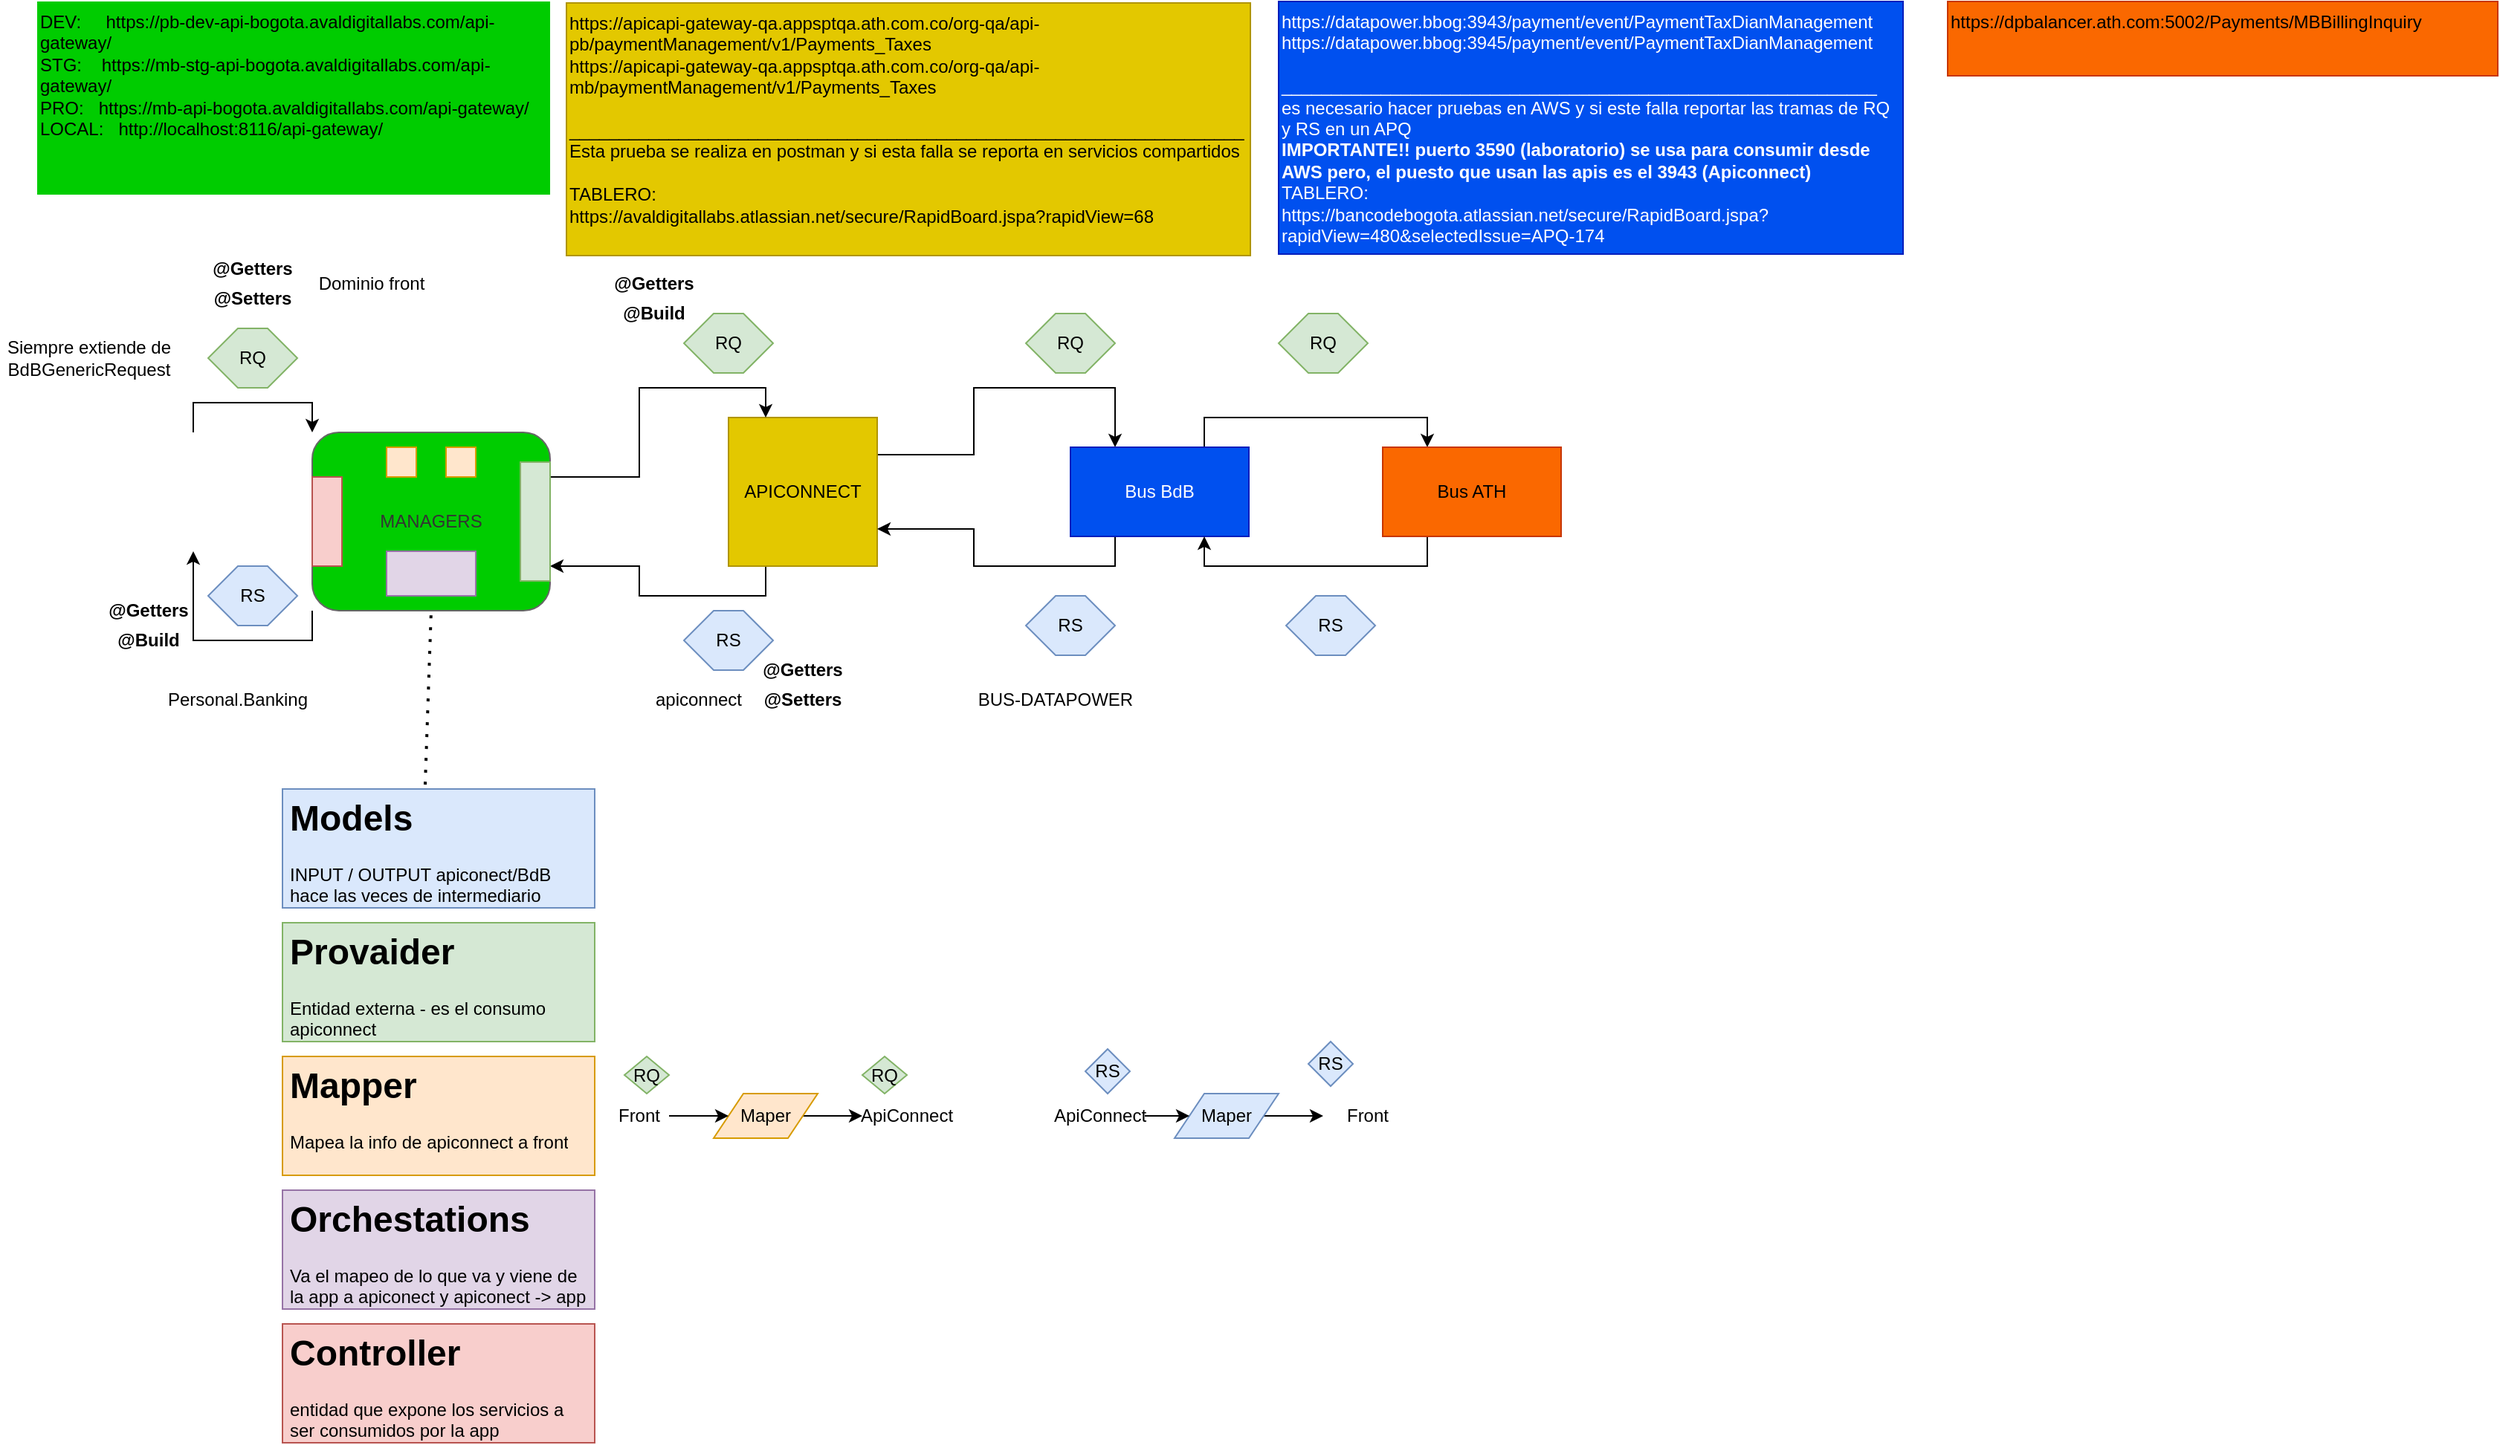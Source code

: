 <mxfile version="14.9.2" type="github">
  <diagram id="oQvwsjByA2I3NB_TEqKx" name="Page-1">
    <mxGraphModel dx="1554" dy="1635" grid="1" gridSize="10" guides="1" tooltips="1" connect="1" arrows="1" fold="1" page="1" pageScale="1" pageWidth="1100" pageHeight="850" math="0" shadow="0">
      <root>
        <mxCell id="0" />
        <mxCell id="1" parent="0" />
        <mxCell id="A8x3jaF49j4qQxxztvDG-6" style="edgeStyle=orthogonalEdgeStyle;rounded=0;orthogonalLoop=1;jettySize=auto;html=1;exitX=0.25;exitY=1;exitDx=0;exitDy=0;entryX=1;entryY=0.75;entryDx=0;entryDy=0;" parent="1" source="A8x3jaF49j4qQxxztvDG-1" target="A8x3jaF49j4qQxxztvDG-2" edge="1">
          <mxGeometry relative="1" as="geometry" />
        </mxCell>
        <mxCell id="A8x3jaF49j4qQxxztvDG-20" style="edgeStyle=orthogonalEdgeStyle;rounded=0;orthogonalLoop=1;jettySize=auto;html=1;exitX=1;exitY=0.25;exitDx=0;exitDy=0;entryX=0.25;entryY=0;entryDx=0;entryDy=0;" parent="1" source="A8x3jaF49j4qQxxztvDG-1" target="A8x3jaF49j4qQxxztvDG-19" edge="1">
          <mxGeometry relative="1" as="geometry" />
        </mxCell>
        <mxCell id="A8x3jaF49j4qQxxztvDG-1" value="&lt;div&gt;APICONNECT&lt;/div&gt;" style="whiteSpace=wrap;html=1;aspect=fixed;fillColor=#e3c800;strokeColor=#B09500;fontColor=#000000;" parent="1" vertex="1">
          <mxGeometry x="490" y="170" width="100" height="100" as="geometry" />
        </mxCell>
        <mxCell id="A8x3jaF49j4qQxxztvDG-5" style="edgeStyle=orthogonalEdgeStyle;rounded=0;orthogonalLoop=1;jettySize=auto;html=1;exitX=1;exitY=0.25;exitDx=0;exitDy=0;entryX=0.25;entryY=0;entryDx=0;entryDy=0;" parent="1" source="A8x3jaF49j4qQxxztvDG-2" target="A8x3jaF49j4qQxxztvDG-1" edge="1">
          <mxGeometry relative="1" as="geometry">
            <mxPoint x="480" y="195" as="targetPoint" />
          </mxGeometry>
        </mxCell>
        <mxCell id="A8x3jaF49j4qQxxztvDG-12" style="edgeStyle=orthogonalEdgeStyle;rounded=0;orthogonalLoop=1;jettySize=auto;html=1;exitX=0;exitY=1;exitDx=0;exitDy=0;entryX=1;entryY=1;entryDx=0;entryDy=0;" parent="1" source="A8x3jaF49j4qQxxztvDG-2" target="A8x3jaF49j4qQxxztvDG-3" edge="1">
          <mxGeometry relative="1" as="geometry" />
        </mxCell>
        <mxCell id="A8x3jaF49j4qQxxztvDG-2" value="MANAGERS" style="rounded=1;whiteSpace=wrap;html=1;strokeColor=#666666;fontColor=#333333;fillColor=#00CC00;" parent="1" vertex="1">
          <mxGeometry x="210" y="180" width="160" height="120" as="geometry" />
        </mxCell>
        <mxCell id="A8x3jaF49j4qQxxztvDG-11" style="edgeStyle=orthogonalEdgeStyle;rounded=0;orthogonalLoop=1;jettySize=auto;html=1;exitX=1;exitY=0;exitDx=0;exitDy=0;entryX=0;entryY=0;entryDx=0;entryDy=0;" parent="1" source="A8x3jaF49j4qQxxztvDG-3" target="A8x3jaF49j4qQxxztvDG-2" edge="1">
          <mxGeometry relative="1" as="geometry" />
        </mxCell>
        <mxCell id="A8x3jaF49j4qQxxztvDG-3" value="" style="shape=image;html=1;verticalAlign=top;verticalLabelPosition=bottom;labelBackgroundColor=#ffffff;imageAspect=0;aspect=fixed;image=https://cdn1.iconfinder.com/data/icons/seo-outline-colored-free/128/Smartphone_iphone_phone-128.png" parent="1" vertex="1">
          <mxGeometry x="50" y="180" width="80" height="80" as="geometry" />
        </mxCell>
        <mxCell id="A8x3jaF49j4qQxxztvDG-9" value="RQ" style="shape=hexagon;perimeter=hexagonPerimeter2;whiteSpace=wrap;html=1;fixedSize=1;fillColor=#d5e8d4;strokeColor=#82b366;" parent="1" vertex="1">
          <mxGeometry x="140" y="110" width="60" height="40" as="geometry" />
        </mxCell>
        <mxCell id="A8x3jaF49j4qQxxztvDG-13" value="RS" style="shape=hexagon;perimeter=hexagonPerimeter2;whiteSpace=wrap;html=1;fixedSize=1;fillColor=#dae8fc;strokeColor=#6c8ebf;" parent="1" vertex="1">
          <mxGeometry x="140" y="270" width="60" height="40" as="geometry" />
        </mxCell>
        <mxCell id="A8x3jaF49j4qQxxztvDG-14" value="Personal.Banking" style="text;html=1;strokeColor=none;fillColor=none;align=center;verticalAlign=middle;whiteSpace=wrap;rounded=0;" parent="1" vertex="1">
          <mxGeometry x="140" y="350" width="40" height="20" as="geometry" />
        </mxCell>
        <mxCell id="A8x3jaF49j4qQxxztvDG-16" value="RQ" style="shape=hexagon;perimeter=hexagonPerimeter2;whiteSpace=wrap;html=1;fixedSize=1;fillColor=#d5e8d4;strokeColor=#82b366;" parent="1" vertex="1">
          <mxGeometry x="460" y="100" width="60" height="40" as="geometry" />
        </mxCell>
        <mxCell id="A8x3jaF49j4qQxxztvDG-17" value="RS" style="shape=hexagon;perimeter=hexagonPerimeter2;whiteSpace=wrap;html=1;fixedSize=1;fillColor=#dae8fc;strokeColor=#6c8ebf;" parent="1" vertex="1">
          <mxGeometry x="460" y="300" width="60" height="40" as="geometry" />
        </mxCell>
        <mxCell id="A8x3jaF49j4qQxxztvDG-21" style="edgeStyle=orthogonalEdgeStyle;rounded=0;orthogonalLoop=1;jettySize=auto;html=1;exitX=0.25;exitY=1;exitDx=0;exitDy=0;entryX=1;entryY=0.75;entryDx=0;entryDy=0;" parent="1" source="A8x3jaF49j4qQxxztvDG-19" target="A8x3jaF49j4qQxxztvDG-1" edge="1">
          <mxGeometry relative="1" as="geometry" />
        </mxCell>
        <mxCell id="A8x3jaF49j4qQxxztvDG-74" style="edgeStyle=orthogonalEdgeStyle;rounded=0;orthogonalLoop=1;jettySize=auto;html=1;exitX=0.75;exitY=0;exitDx=0;exitDy=0;entryX=0.25;entryY=0;entryDx=0;entryDy=0;" parent="1" source="A8x3jaF49j4qQxxztvDG-19" target="A8x3jaF49j4qQxxztvDG-73" edge="1">
          <mxGeometry relative="1" as="geometry" />
        </mxCell>
        <mxCell id="A8x3jaF49j4qQxxztvDG-19" value="Bus BdB" style="rounded=0;whiteSpace=wrap;html=1;fillColor=#0050ef;strokeColor=#001DBC;fontColor=#ffffff;" parent="1" vertex="1">
          <mxGeometry x="720" y="190" width="120" height="60" as="geometry" />
        </mxCell>
        <mxCell id="A8x3jaF49j4qQxxztvDG-22" value="RQ" style="shape=hexagon;perimeter=hexagonPerimeter2;whiteSpace=wrap;html=1;fixedSize=1;fillColor=#d5e8d4;strokeColor=#82b366;" parent="1" vertex="1">
          <mxGeometry x="690" y="100" width="60" height="40" as="geometry" />
        </mxCell>
        <mxCell id="A8x3jaF49j4qQxxztvDG-23" value="RS" style="shape=hexagon;perimeter=hexagonPerimeter2;whiteSpace=wrap;html=1;fixedSize=1;fillColor=#dae8fc;strokeColor=#6c8ebf;" parent="1" vertex="1">
          <mxGeometry x="690" y="290" width="60" height="40" as="geometry" />
        </mxCell>
        <mxCell id="A8x3jaF49j4qQxxztvDG-24" value="apiconnect" style="text;html=1;strokeColor=none;fillColor=none;align=center;verticalAlign=middle;whiteSpace=wrap;rounded=0;" parent="1" vertex="1">
          <mxGeometry x="410" y="350" width="120" height="20" as="geometry" />
        </mxCell>
        <mxCell id="A8x3jaF49j4qQxxztvDG-25" value="BUS-DATAPOWER" style="text;html=1;strokeColor=none;fillColor=none;align=center;verticalAlign=middle;whiteSpace=wrap;rounded=0;" parent="1" vertex="1">
          <mxGeometry x="650" y="350" width="120" height="20" as="geometry" />
        </mxCell>
        <mxCell id="A8x3jaF49j4qQxxztvDG-26" value="&lt;h1&gt;Models&lt;/h1&gt;&lt;p&gt;INPUT / OUTPUT apiconect/BdB hace las veces de intermediario&lt;br&gt;&lt;/p&gt;" style="text;html=1;strokeColor=#6c8ebf;fillColor=#dae8fc;spacing=5;spacingTop=-20;whiteSpace=wrap;overflow=hidden;rounded=0;" parent="1" vertex="1">
          <mxGeometry x="190" y="420" width="210" height="80" as="geometry" />
        </mxCell>
        <mxCell id="A8x3jaF49j4qQxxztvDG-27" value="&lt;h1&gt;Provaider&lt;/h1&gt;&lt;p&gt;Entidad externa - es el consumo apiconnect&lt;br&gt;&lt;/p&gt;" style="text;html=1;strokeColor=#82b366;fillColor=#d5e8d4;spacing=5;spacingTop=-20;whiteSpace=wrap;overflow=hidden;rounded=0;" parent="1" vertex="1">
          <mxGeometry x="190" y="510" width="210" height="80" as="geometry" />
        </mxCell>
        <mxCell id="A8x3jaF49j4qQxxztvDG-28" value="&lt;h1&gt;Mapper&lt;br&gt;&lt;/h1&gt;&lt;p&gt;Mapea la info de apiconnect a front&lt;br&gt;&lt;/p&gt;" style="text;html=1;strokeColor=#d79b00;fillColor=#ffe6cc;spacing=5;spacingTop=-20;whiteSpace=wrap;overflow=hidden;rounded=0;" parent="1" vertex="1">
          <mxGeometry x="190" y="600" width="210" height="80" as="geometry" />
        </mxCell>
        <mxCell id="A8x3jaF49j4qQxxztvDG-29" value="&lt;h1&gt;Orchestations&lt;br&gt;&lt;/h1&gt;&lt;p&gt;Va el mapeo de lo que va y viene de la app a apiconect y apiconect -&amp;gt; app&lt;br&gt;&lt;/p&gt;" style="text;html=1;strokeColor=#9673a6;fillColor=#e1d5e7;spacing=5;spacingTop=-20;whiteSpace=wrap;overflow=hidden;rounded=0;" parent="1" vertex="1">
          <mxGeometry x="190" y="690" width="210" height="80" as="geometry" />
        </mxCell>
        <mxCell id="A8x3jaF49j4qQxxztvDG-30" value="&lt;h1&gt;Controller&lt;br&gt;&lt;/h1&gt;&lt;p&gt;entidad que expone los servicios a ser consumidos por la app&lt;br&gt;&lt;/p&gt;" style="text;html=1;strokeColor=#b85450;fillColor=#f8cecc;spacing=5;spacingTop=-20;whiteSpace=wrap;overflow=hidden;rounded=0;" parent="1" vertex="1">
          <mxGeometry x="190" y="780" width="210" height="80" as="geometry" />
        </mxCell>
        <mxCell id="A8x3jaF49j4qQxxztvDG-31" value="" style="endArrow=none;dashed=1;html=1;dashPattern=1 3;strokeWidth=2;entryX=0.5;entryY=1;entryDx=0;entryDy=0;exitX=0.457;exitY=-0.037;exitDx=0;exitDy=0;exitPerimeter=0;" parent="1" source="A8x3jaF49j4qQxxztvDG-26" target="A8x3jaF49j4qQxxztvDG-2" edge="1">
          <mxGeometry width="50" height="50" relative="1" as="geometry">
            <mxPoint x="610" y="580" as="sourcePoint" />
            <mxPoint x="660" y="530" as="targetPoint" />
          </mxGeometry>
        </mxCell>
        <mxCell id="A8x3jaF49j4qQxxztvDG-32" value="&lt;b&gt;@Getters&lt;/b&gt;" style="text;html=1;strokeColor=none;fillColor=none;align=center;verticalAlign=middle;whiteSpace=wrap;rounded=0;" parent="1" vertex="1">
          <mxGeometry x="150" y="60" width="40" height="20" as="geometry" />
        </mxCell>
        <mxCell id="A8x3jaF49j4qQxxztvDG-33" value="&lt;b&gt;@Setters&lt;/b&gt;" style="text;html=1;strokeColor=none;fillColor=none;align=center;verticalAlign=middle;whiteSpace=wrap;rounded=0;" parent="1" vertex="1">
          <mxGeometry x="150" y="80" width="40" height="20" as="geometry" />
        </mxCell>
        <mxCell id="A8x3jaF49j4qQxxztvDG-34" value="&lt;b&gt;@Getters&lt;/b&gt;" style="text;html=1;strokeColor=none;fillColor=none;align=center;verticalAlign=middle;whiteSpace=wrap;rounded=0;" parent="1" vertex="1">
          <mxGeometry x="80" y="290" width="40" height="20" as="geometry" />
        </mxCell>
        <mxCell id="A8x3jaF49j4qQxxztvDG-35" value="&lt;b&gt;@Build&lt;/b&gt;" style="text;html=1;strokeColor=none;fillColor=none;align=center;verticalAlign=middle;whiteSpace=wrap;rounded=0;" parent="1" vertex="1">
          <mxGeometry x="80" y="310" width="40" height="20" as="geometry" />
        </mxCell>
        <mxCell id="A8x3jaF49j4qQxxztvDG-36" value="&lt;b&gt;@Getters&lt;/b&gt;" style="text;html=1;strokeColor=none;fillColor=none;align=center;verticalAlign=middle;whiteSpace=wrap;rounded=0;" parent="1" vertex="1">
          <mxGeometry x="420" y="70" width="40" height="20" as="geometry" />
        </mxCell>
        <mxCell id="A8x3jaF49j4qQxxztvDG-37" value="&lt;b&gt;@Build&lt;/b&gt;" style="text;html=1;strokeColor=none;fillColor=none;align=center;verticalAlign=middle;whiteSpace=wrap;rounded=0;" parent="1" vertex="1">
          <mxGeometry x="420" y="90" width="40" height="20" as="geometry" />
        </mxCell>
        <mxCell id="A8x3jaF49j4qQxxztvDG-38" value="&lt;b&gt;@Getters&lt;/b&gt;" style="text;html=1;strokeColor=none;fillColor=none;align=center;verticalAlign=middle;whiteSpace=wrap;rounded=0;" parent="1" vertex="1">
          <mxGeometry x="520" y="330" width="40" height="20" as="geometry" />
        </mxCell>
        <mxCell id="A8x3jaF49j4qQxxztvDG-39" value="&lt;b&gt;@Setters&lt;/b&gt;" style="text;html=1;strokeColor=none;fillColor=none;align=center;verticalAlign=middle;whiteSpace=wrap;rounded=0;" parent="1" vertex="1">
          <mxGeometry x="520" y="350" width="40" height="20" as="geometry" />
        </mxCell>
        <mxCell id="A8x3jaF49j4qQxxztvDG-40" value="Dominio front" style="text;html=1;strokeColor=none;fillColor=none;align=center;verticalAlign=middle;whiteSpace=wrap;rounded=0;" parent="1" vertex="1">
          <mxGeometry x="190" y="70" width="120" height="20" as="geometry" />
        </mxCell>
        <mxCell id="A8x3jaF49j4qQxxztvDG-42" value="Siempre extiende de BdBGenericRequest" style="text;html=1;strokeColor=none;fillColor=none;align=center;verticalAlign=middle;whiteSpace=wrap;rounded=0;" parent="1" vertex="1">
          <mxGeometry y="120" width="120" height="20" as="geometry" />
        </mxCell>
        <mxCell id="A8x3jaF49j4qQxxztvDG-51" style="edgeStyle=orthogonalEdgeStyle;rounded=0;orthogonalLoop=1;jettySize=auto;html=1;exitX=1;exitY=0.5;exitDx=0;exitDy=0;" parent="1" source="A8x3jaF49j4qQxxztvDG-43" edge="1">
          <mxGeometry relative="1" as="geometry">
            <mxPoint x="580" y="640" as="targetPoint" />
          </mxGeometry>
        </mxCell>
        <mxCell id="A8x3jaF49j4qQxxztvDG-43" value="Maper" style="shape=parallelogram;perimeter=parallelogramPerimeter;whiteSpace=wrap;html=1;fixedSize=1;fillColor=#ffe6cc;strokeColor=#d79b00;" parent="1" vertex="1">
          <mxGeometry x="480" y="625" width="70" height="30" as="geometry" />
        </mxCell>
        <mxCell id="A8x3jaF49j4qQxxztvDG-46" style="edgeStyle=orthogonalEdgeStyle;rounded=0;orthogonalLoop=1;jettySize=auto;html=1;exitX=1;exitY=0.5;exitDx=0;exitDy=0;" parent="1" source="A8x3jaF49j4qQxxztvDG-44" target="A8x3jaF49j4qQxxztvDG-43" edge="1">
          <mxGeometry relative="1" as="geometry" />
        </mxCell>
        <mxCell id="A8x3jaF49j4qQxxztvDG-44" value="Front" style="text;html=1;strokeColor=none;fillColor=none;align=center;verticalAlign=middle;whiteSpace=wrap;rounded=0;" parent="1" vertex="1">
          <mxGeometry x="410" y="630" width="40" height="20" as="geometry" />
        </mxCell>
        <mxCell id="A8x3jaF49j4qQxxztvDG-48" value="RQ" style="shape=hexagon;perimeter=hexagonPerimeter2;whiteSpace=wrap;html=1;fixedSize=1;fillColor=#d5e8d4;strokeColor=#82b366;" parent="1" vertex="1">
          <mxGeometry x="420" y="600" width="30" height="25" as="geometry" />
        </mxCell>
        <mxCell id="A8x3jaF49j4qQxxztvDG-49" value="ApiConnect" style="text;html=1;strokeColor=none;fillColor=none;align=center;verticalAlign=middle;whiteSpace=wrap;rounded=0;" parent="1" vertex="1">
          <mxGeometry x="590" y="630" width="40" height="20" as="geometry" />
        </mxCell>
        <mxCell id="A8x3jaF49j4qQxxztvDG-52" value="RQ" style="shape=hexagon;perimeter=hexagonPerimeter2;whiteSpace=wrap;html=1;fixedSize=1;fillColor=#d5e8d4;strokeColor=#82b366;size=130;" parent="1" vertex="1">
          <mxGeometry x="580" y="600" width="30" height="25" as="geometry" />
        </mxCell>
        <mxCell id="A8x3jaF49j4qQxxztvDG-55" style="edgeStyle=orthogonalEdgeStyle;rounded=0;orthogonalLoop=1;jettySize=auto;html=1;exitX=1;exitY=0.5;exitDx=0;exitDy=0;" parent="1" source="A8x3jaF49j4qQxxztvDG-56" edge="1">
          <mxGeometry relative="1" as="geometry">
            <mxPoint x="890" y="640" as="targetPoint" />
          </mxGeometry>
        </mxCell>
        <mxCell id="A8x3jaF49j4qQxxztvDG-56" value="Maper" style="shape=parallelogram;perimeter=parallelogramPerimeter;whiteSpace=wrap;html=1;fixedSize=1;fillColor=#dae8fc;strokeColor=#6c8ebf;" parent="1" vertex="1">
          <mxGeometry x="790" y="625" width="70" height="30" as="geometry" />
        </mxCell>
        <mxCell id="A8x3jaF49j4qQxxztvDG-58" value="Front" style="text;html=1;strokeColor=none;fillColor=none;align=center;verticalAlign=middle;whiteSpace=wrap;rounded=0;" parent="1" vertex="1">
          <mxGeometry x="900" y="630" width="40" height="20" as="geometry" />
        </mxCell>
        <mxCell id="A8x3jaF49j4qQxxztvDG-66" style="edgeStyle=orthogonalEdgeStyle;rounded=0;orthogonalLoop=1;jettySize=auto;html=1;entryX=0;entryY=0.5;entryDx=0;entryDy=0;" parent="1" target="A8x3jaF49j4qQxxztvDG-56" edge="1">
          <mxGeometry relative="1" as="geometry">
            <mxPoint x="770" y="640" as="sourcePoint" />
          </mxGeometry>
        </mxCell>
        <mxCell id="A8x3jaF49j4qQxxztvDG-60" value="ApiConnect" style="text;html=1;strokeColor=none;fillColor=none;align=center;verticalAlign=middle;whiteSpace=wrap;rounded=0;" parent="1" vertex="1">
          <mxGeometry x="720" y="630" width="40" height="20" as="geometry" />
        </mxCell>
        <mxCell id="A8x3jaF49j4qQxxztvDG-62" value="RS" style="shape=hexagon;perimeter=hexagonPerimeter2;whiteSpace=wrap;html=1;fixedSize=1;fillColor=#dae8fc;strokeColor=#6c8ebf;size=340;" parent="1" vertex="1">
          <mxGeometry x="730" y="595" width="30" height="30" as="geometry" />
        </mxCell>
        <mxCell id="A8x3jaF49j4qQxxztvDG-65" value="RS" style="shape=hexagon;perimeter=hexagonPerimeter2;whiteSpace=wrap;html=1;fixedSize=1;fillColor=#dae8fc;strokeColor=#6c8ebf;size=340;" parent="1" vertex="1">
          <mxGeometry x="880" y="590" width="30" height="30" as="geometry" />
        </mxCell>
        <mxCell id="A8x3jaF49j4qQxxztvDG-67" value="" style="rounded=0;whiteSpace=wrap;html=1;fillColor=#d5e8d4;strokeColor=#82b366;" parent="1" vertex="1">
          <mxGeometry x="350" y="200" width="20" height="80" as="geometry" />
        </mxCell>
        <mxCell id="A8x3jaF49j4qQxxztvDG-68" value="" style="rounded=0;whiteSpace=wrap;html=1;fillColor=#e1d5e7;strokeColor=#9673a6;" parent="1" vertex="1">
          <mxGeometry x="260" y="260" width="60" height="30" as="geometry" />
        </mxCell>
        <mxCell id="A8x3jaF49j4qQxxztvDG-69" value="" style="whiteSpace=wrap;html=1;aspect=fixed;fillColor=#ffe6cc;strokeColor=#d79b00;" parent="1" vertex="1">
          <mxGeometry x="260" y="190" width="20" height="20" as="geometry" />
        </mxCell>
        <mxCell id="A8x3jaF49j4qQxxztvDG-70" value="" style="whiteSpace=wrap;html=1;aspect=fixed;fillColor=#ffe6cc;strokeColor=#d79b00;" parent="1" vertex="1">
          <mxGeometry x="300" y="190" width="20" height="20" as="geometry" />
        </mxCell>
        <mxCell id="A8x3jaF49j4qQxxztvDG-71" value="" style="rounded=0;whiteSpace=wrap;html=1;fillColor=#f8cecc;strokeColor=#b85450;" parent="1" vertex="1">
          <mxGeometry x="210" y="210" width="20" height="60" as="geometry" />
        </mxCell>
        <mxCell id="A8x3jaF49j4qQxxztvDG-72" value="https://apicapi-gateway-qa.appsptqa.ath.com.co/org-qa/api-pb/paymentManagement/v1/Payments_Taxes&lt;br&gt;&lt;div&gt;https://apicapi-gateway-qa.appsptqa.ath.com.co/org-qa/api-mb/paymentManagement/v1/Payments_Taxes&lt;/div&gt;&lt;div&gt;&lt;br&gt;&lt;/div&gt;&lt;div&gt;____________________________________________________________________&lt;br&gt;Esta prueba se realiza en postman y si esta falla se reporta en servicios compartidos&lt;/div&gt;&lt;div&gt;&lt;br&gt;&lt;/div&gt;&lt;div&gt;TABLERO:&lt;br&gt;&lt;/div&gt;&lt;div&gt;https://avaldigitallabs.atlassian.net/secure/RapidBoard.jspa?rapidView=68&lt;br&gt;&lt;/div&gt;" style="text;whiteSpace=wrap;html=1;fillColor=#e3c800;strokeColor=#B09500;fontColor=#000000;" parent="1" vertex="1">
          <mxGeometry x="381" y="-109" width="460" height="170" as="geometry" />
        </mxCell>
        <mxCell id="A8x3jaF49j4qQxxztvDG-75" style="edgeStyle=orthogonalEdgeStyle;rounded=0;orthogonalLoop=1;jettySize=auto;html=1;exitX=0.25;exitY=1;exitDx=0;exitDy=0;entryX=0.75;entryY=1;entryDx=0;entryDy=0;" parent="1" source="A8x3jaF49j4qQxxztvDG-73" target="A8x3jaF49j4qQxxztvDG-19" edge="1">
          <mxGeometry relative="1" as="geometry" />
        </mxCell>
        <mxCell id="A8x3jaF49j4qQxxztvDG-73" value="Bus ATH" style="rounded=0;whiteSpace=wrap;html=1;fillColor=#fa6800;strokeColor=#C73500;fontColor=#000000;" parent="1" vertex="1">
          <mxGeometry x="930" y="190" width="120" height="60" as="geometry" />
        </mxCell>
        <mxCell id="A8x3jaF49j4qQxxztvDG-76" value="RQ" style="shape=hexagon;perimeter=hexagonPerimeter2;whiteSpace=wrap;html=1;fixedSize=1;fillColor=#d5e8d4;strokeColor=#82b366;" parent="1" vertex="1">
          <mxGeometry x="860" y="100" width="60" height="40" as="geometry" />
        </mxCell>
        <mxCell id="A8x3jaF49j4qQxxztvDG-77" value="RS" style="shape=hexagon;perimeter=hexagonPerimeter2;whiteSpace=wrap;html=1;fixedSize=1;fillColor=#dae8fc;strokeColor=#6c8ebf;" parent="1" vertex="1">
          <mxGeometry x="865" y="290" width="60" height="40" as="geometry" />
        </mxCell>
        <mxCell id="A8x3jaF49j4qQxxztvDG-78" value="https://datapower.bbog:3943/payment/event/PaymentTaxDianManagement&lt;br&gt;&lt;div&gt;https://datapower.bbog:3945/payment/event/PaymentTaxDianManagement&lt;/div&gt;&lt;div&gt;&lt;br&gt;&lt;/div&gt;&lt;div&gt;____________________________________________________________&lt;/div&gt;&lt;div&gt;es necesario hacer pruebas en AWS y si este falla reportar las tramas de RQ y RS en un APQ&amp;nbsp; &lt;br&gt;&lt;/div&gt;&lt;div&gt;&lt;b&gt;IMPORTANTE!! puerto 3590 (laboratorio) se usa para consumir desde AWS pero, el puesto que usan las apis es el 3943 (Apiconnect)&lt;/b&gt;&lt;br&gt;&lt;/div&gt;&lt;div&gt;TABLERO:&lt;/div&gt;&lt;div&gt;https://bancodebogota.atlassian.net/secure/RapidBoard.jspa?rapidView=480&amp;amp;selectedIssue=APQ-174&lt;br&gt;&lt;/div&gt;&lt;div&gt;&lt;br&gt;&lt;/div&gt;" style="text;whiteSpace=wrap;html=1;fillColor=#0050ef;strokeColor=#001DBC;fontColor=#ffffff;" parent="1" vertex="1">
          <mxGeometry x="860" y="-110" width="420" height="170" as="geometry" />
        </mxCell>
        <UserObject label="https://dpbalancer.ath.com:5002/Payments/MBBillingInquiry" link="https://dpbalancer.ath.com:5002/Payments/MBBillingInquiry" id="A8x3jaF49j4qQxxztvDG-79">
          <mxCell style="text;whiteSpace=wrap;html=1;fillColor=#fa6800;strokeColor=#C73500;fontColor=#000000;" parent="1" vertex="1">
            <mxGeometry x="1310" y="-110" width="370" height="50" as="geometry" />
          </mxCell>
        </UserObject>
        <mxCell id="A8x3jaF49j4qQxxztvDG-80" value="DEV: &amp;nbsp; &lt;span style=&quot;white-space: pre&quot;&gt; &lt;/span&gt;&amp;nbsp;https://pb-dev-api-bogota.avaldigitallabs.com/api-gateway/&lt;br&gt;STG:&amp;nbsp;&amp;nbsp;&lt;span style=&quot;white-space: pre&quot;&gt; &lt;/span&gt; https://mb-stg-api-bogota.avaldigitallabs.com/api-gateway/&lt;br&gt;&lt;div&gt;PRO:&amp;nbsp;&lt;span style=&quot;white-space: pre&quot;&gt; &lt;/span&gt; https://mb-api-bogota.avaldigitallabs.com/api-gateway/&lt;/div&gt;&lt;div&gt;LOCAL: &lt;span style=&quot;white-space: pre&quot;&gt; &lt;/span&gt;&lt;span style=&quot;white-space: pre&quot;&gt; &lt;/span&gt;http://localhost:8116/api-gateway/&lt;br&gt;&lt;/div&gt;" style="text;whiteSpace=wrap;html=1;fillColor=#00CC00;" parent="1" vertex="1">
          <mxGeometry x="25" y="-110" width="345" height="130" as="geometry" />
        </mxCell>
      </root>
    </mxGraphModel>
  </diagram>
</mxfile>
